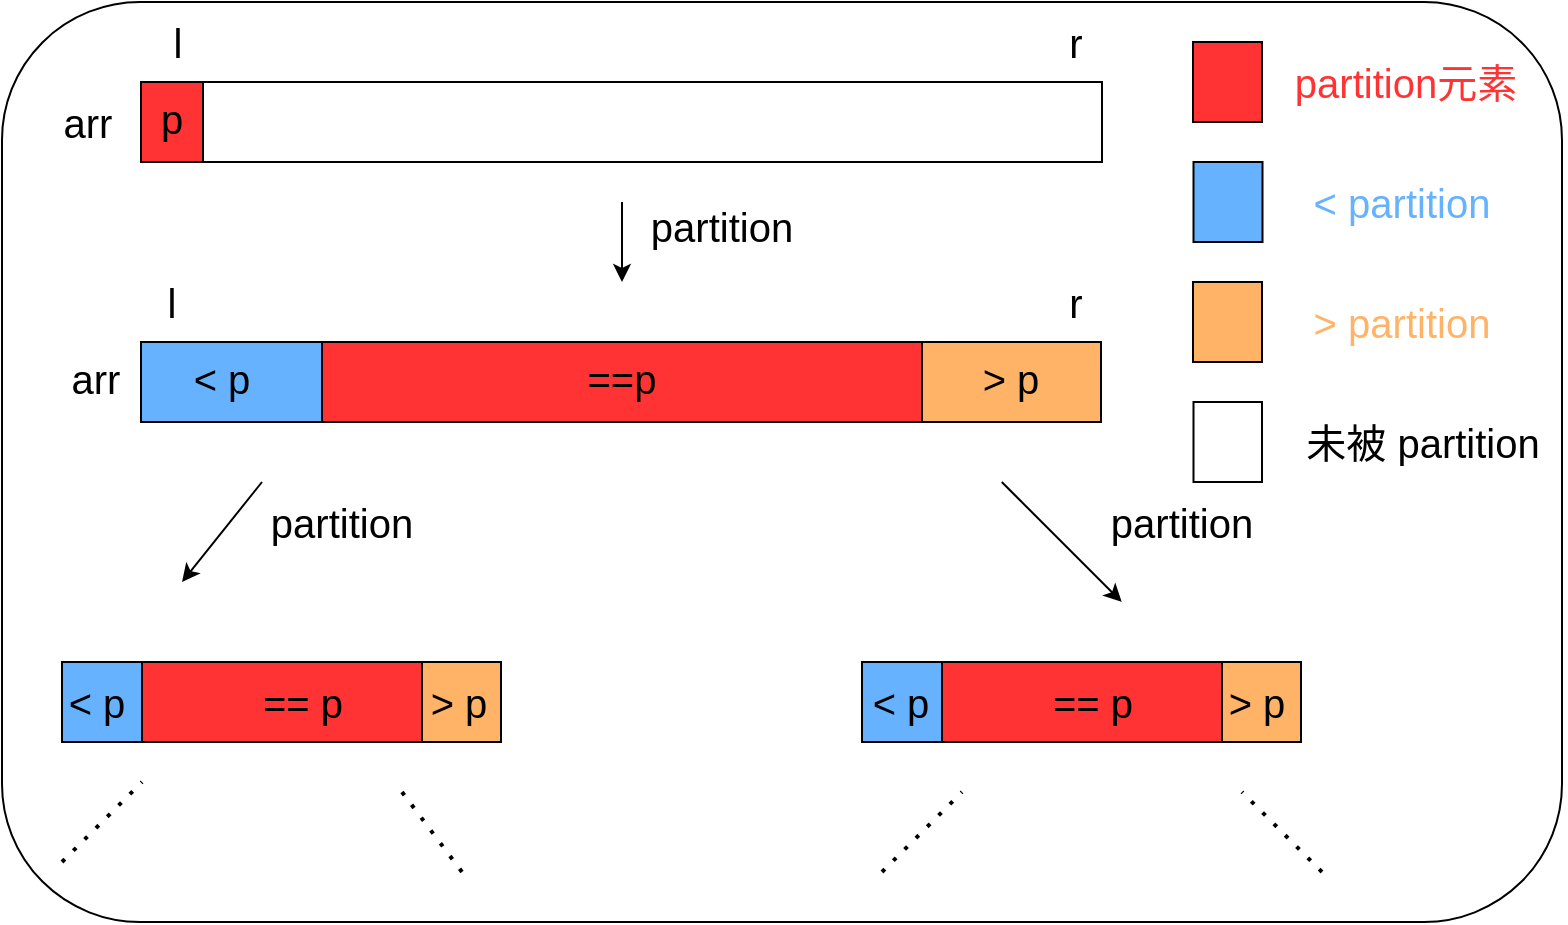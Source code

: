 <mxfile version="14.9.3" type="device"><diagram id="DxpgTtZdCGfAOhnsCZly" name="Page-1"><mxGraphModel dx="1483" dy="701" grid="1" gridSize="10" guides="1" tooltips="1" connect="1" arrows="1" fold="1" page="1" pageScale="1" pageWidth="827" pageHeight="1169" math="0" shadow="0"><root><mxCell id="0"/><mxCell id="1" parent="0"/><mxCell id="TUHw2bK4z18J1Iq7l17X-1" value="" style="rounded=1;whiteSpace=wrap;html=1;fillColor=none;" vertex="1" parent="1"><mxGeometry x="350" y="170" width="780" height="460" as="geometry"/></mxCell><mxCell id="TUHw2bK4z18J1Iq7l17X-2" value="" style="rounded=0;whiteSpace=wrap;html=1;fillColor=#FF3333;" vertex="1" parent="1"><mxGeometry x="419.5" y="210" width="31" height="40" as="geometry"/></mxCell><mxCell id="TUHw2bK4z18J1Iq7l17X-3" value="" style="rounded=0;whiteSpace=wrap;html=1;fillColor=none;" vertex="1" parent="1"><mxGeometry x="450.5" y="210" width="449.5" height="40" as="geometry"/></mxCell><mxCell id="TUHw2bK4z18J1Iq7l17X-4" value="" style="rounded=0;whiteSpace=wrap;html=1;fillColor=#FF3333;" vertex="1" parent="1"><mxGeometry x="510" y="340" width="300" height="40" as="geometry"/></mxCell><mxCell id="TUHw2bK4z18J1Iq7l17X-5" value="" style="rounded=0;whiteSpace=wrap;html=1;fillColor=#66B2FF;" vertex="1" parent="1"><mxGeometry x="419.5" y="340" width="90.5" height="40" as="geometry"/></mxCell><mxCell id="TUHw2bK4z18J1Iq7l17X-6" value="" style="rounded=0;whiteSpace=wrap;html=1;fillColor=#FFB366;" vertex="1" parent="1"><mxGeometry x="810" y="340" width="89.5" height="40" as="geometry"/></mxCell><mxCell id="TUHw2bK4z18J1Iq7l17X-7" value="" style="endArrow=classic;html=1;" edge="1" parent="1"><mxGeometry width="50" height="50" relative="1" as="geometry"><mxPoint x="660" y="270" as="sourcePoint"/><mxPoint x="660" y="310" as="targetPoint"/></mxGeometry></mxCell><mxCell id="TUHw2bK4z18J1Iq7l17X-8" value="&lt;font style=&quot;font-size: 20px&quot;&gt;partition&lt;/font&gt;" style="text;html=1;strokeColor=none;fillColor=none;align=center;verticalAlign=middle;whiteSpace=wrap;rounded=0;" vertex="1" parent="1"><mxGeometry x="690" y="272" width="40" height="20" as="geometry"/></mxCell><mxCell id="TUHw2bK4z18J1Iq7l17X-9" value="" style="endArrow=classic;html=1;" edge="1" parent="1"><mxGeometry width="50" height="50" relative="1" as="geometry"><mxPoint x="480" y="410" as="sourcePoint"/><mxPoint x="440" y="460" as="targetPoint"/></mxGeometry></mxCell><mxCell id="TUHw2bK4z18J1Iq7l17X-10" value="" style="endArrow=classic;html=1;" edge="1" parent="1"><mxGeometry width="50" height="50" relative="1" as="geometry"><mxPoint x="849.88" y="410" as="sourcePoint"/><mxPoint x="909.88" y="470" as="targetPoint"/></mxGeometry></mxCell><mxCell id="TUHw2bK4z18J1Iq7l17X-11" value="" style="rounded=0;whiteSpace=wrap;html=1;fillColor=#FF3333;" vertex="1" parent="1"><mxGeometry x="420" y="500" width="140" height="40" as="geometry"/></mxCell><mxCell id="TUHw2bK4z18J1Iq7l17X-12" value="" style="rounded=0;whiteSpace=wrap;html=1;fillColor=#66B2FF;" vertex="1" parent="1"><mxGeometry x="380" y="500" width="40" height="40" as="geometry"/></mxCell><mxCell id="TUHw2bK4z18J1Iq7l17X-13" value="" style="rounded=0;whiteSpace=wrap;html=1;fillColor=#FFB366;" vertex="1" parent="1"><mxGeometry x="560" y="500" width="39.5" height="40" as="geometry"/></mxCell><mxCell id="TUHw2bK4z18J1Iq7l17X-14" value="&lt;font style=&quot;font-size: 20px&quot;&gt;partition&lt;/font&gt;" style="text;html=1;strokeColor=none;fillColor=none;align=center;verticalAlign=middle;whiteSpace=wrap;rounded=0;" vertex="1" parent="1"><mxGeometry x="500" y="420" width="40" height="20" as="geometry"/></mxCell><mxCell id="TUHw2bK4z18J1Iq7l17X-15" value="&lt;font style=&quot;font-size: 20px&quot;&gt;partition&lt;/font&gt;" style="text;html=1;strokeColor=none;fillColor=none;align=center;verticalAlign=middle;whiteSpace=wrap;rounded=0;" vertex="1" parent="1"><mxGeometry x="920" y="420" width="40" height="20" as="geometry"/></mxCell><mxCell id="TUHw2bK4z18J1Iq7l17X-19" value="" style="endArrow=none;dashed=1;html=1;dashPattern=1 3;strokeWidth=2;" edge="1" parent="1"><mxGeometry width="50" height="50" relative="1" as="geometry"><mxPoint x="380" y="600" as="sourcePoint"/><mxPoint x="420" y="560" as="targetPoint"/></mxGeometry></mxCell><mxCell id="TUHw2bK4z18J1Iq7l17X-20" value="" style="endArrow=none;dashed=1;html=1;dashPattern=1 3;strokeWidth=2;" edge="1" parent="1"><mxGeometry width="50" height="50" relative="1" as="geometry"><mxPoint x="790" y="605" as="sourcePoint"/><mxPoint x="830" y="565" as="targetPoint"/></mxGeometry></mxCell><mxCell id="TUHw2bK4z18J1Iq7l17X-21" value="" style="endArrow=none;dashed=1;html=1;dashPattern=1 3;strokeWidth=2;" edge="1" parent="1"><mxGeometry width="50" height="50" relative="1" as="geometry"><mxPoint x="580" y="605" as="sourcePoint"/><mxPoint x="550" y="565" as="targetPoint"/></mxGeometry></mxCell><mxCell id="TUHw2bK4z18J1Iq7l17X-22" value="" style="endArrow=none;dashed=1;html=1;dashPattern=1 3;strokeWidth=2;" edge="1" parent="1"><mxGeometry width="50" height="50" relative="1" as="geometry"><mxPoint x="1010" y="605" as="sourcePoint"/><mxPoint x="970" y="565" as="targetPoint"/></mxGeometry></mxCell><mxCell id="TUHw2bK4z18J1Iq7l17X-23" value="" style="rounded=0;whiteSpace=wrap;html=1;fillColor=#FF3333;" vertex="1" parent="1"><mxGeometry x="945.5" y="190" width="34.5" height="40" as="geometry"/></mxCell><mxCell id="TUHw2bK4z18J1Iq7l17X-24" value="" style="rounded=0;whiteSpace=wrap;html=1;fillColor=#66B2FF;" vertex="1" parent="1"><mxGeometry x="945.75" y="250" width="34.5" height="40" as="geometry"/></mxCell><mxCell id="TUHw2bK4z18J1Iq7l17X-25" value="" style="rounded=0;whiteSpace=wrap;html=1;fillColor=#FFB366;" vertex="1" parent="1"><mxGeometry x="945.5" y="310" width="34.5" height="40" as="geometry"/></mxCell><mxCell id="TUHw2bK4z18J1Iq7l17X-26" value="" style="rounded=0;whiteSpace=wrap;html=1;fillColor=none;" vertex="1" parent="1"><mxGeometry x="945.75" y="370" width="34.25" height="40" as="geometry"/></mxCell><mxCell id="TUHw2bK4z18J1Iq7l17X-27" value="&lt;font style=&quot;font-size: 20px&quot; color=&quot;#ff3333&quot;&gt;partition元素&lt;/font&gt;" style="text;html=1;strokeColor=none;fillColor=none;align=center;verticalAlign=middle;whiteSpace=wrap;rounded=0;" vertex="1" parent="1"><mxGeometry x="972" y="200" width="160" height="20" as="geometry"/></mxCell><mxCell id="TUHw2bK4z18J1Iq7l17X-28" value="&lt;font style=&quot;font-size: 20px&quot; color=&quot;#66b2ff&quot;&gt;&amp;lt; partition&lt;/font&gt;" style="text;html=1;strokeColor=none;fillColor=none;align=center;verticalAlign=middle;whiteSpace=wrap;rounded=0;" vertex="1" parent="1"><mxGeometry x="970" y="260" width="160" height="20" as="geometry"/></mxCell><mxCell id="TUHw2bK4z18J1Iq7l17X-29" value="&lt;font style=&quot;font-size: 20px&quot; color=&quot;#ffb366&quot;&gt;&amp;gt; partition&lt;/font&gt;" style="text;html=1;strokeColor=none;fillColor=none;align=center;verticalAlign=middle;whiteSpace=wrap;rounded=0;" vertex="1" parent="1"><mxGeometry x="995" y="320" width="110" height="20" as="geometry"/></mxCell><mxCell id="TUHw2bK4z18J1Iq7l17X-30" value="&lt;font style=&quot;font-size: 20px&quot;&gt;p&lt;/font&gt;" style="text;html=1;strokeColor=none;fillColor=none;align=center;verticalAlign=middle;whiteSpace=wrap;rounded=0;" vertex="1" parent="1"><mxGeometry x="415" y="218" width="40" height="20" as="geometry"/></mxCell><mxCell id="TUHw2bK4z18J1Iq7l17X-31" value="&lt;font style=&quot;font-size: 20px&quot;&gt;==p&lt;/font&gt;" style="text;html=1;strokeColor=none;fillColor=none;align=center;verticalAlign=middle;whiteSpace=wrap;rounded=0;" vertex="1" parent="1"><mxGeometry x="640" y="348" width="40" height="20" as="geometry"/></mxCell><mxCell id="TUHw2bK4z18J1Iq7l17X-32" value="&lt;font style=&quot;font-size: 20px&quot;&gt;&amp;lt; p&lt;/font&gt;" style="text;html=1;strokeColor=none;fillColor=none;align=center;verticalAlign=middle;whiteSpace=wrap;rounded=0;" vertex="1" parent="1"><mxGeometry x="430" y="348" width="60" height="20" as="geometry"/></mxCell><mxCell id="TUHw2bK4z18J1Iq7l17X-33" value="&lt;font style=&quot;font-size: 20px&quot;&gt;== p&lt;/font&gt;" style="text;html=1;strokeColor=none;fillColor=none;align=center;verticalAlign=middle;whiteSpace=wrap;rounded=0;" vertex="1" parent="1"><mxGeometry x="468.63" y="510" width="62.75" height="20" as="geometry"/></mxCell><mxCell id="TUHw2bK4z18J1Iq7l17X-35" value="&lt;font style=&quot;font-size: 20px&quot;&gt;&amp;lt; p&lt;/font&gt;" style="text;html=1;strokeColor=none;fillColor=none;align=center;verticalAlign=middle;whiteSpace=wrap;rounded=0;" vertex="1" parent="1"><mxGeometry x="369.5" y="510" width="54.75" height="20" as="geometry"/></mxCell><mxCell id="TUHw2bK4z18J1Iq7l17X-37" value="&lt;font style=&quot;font-size: 20px&quot;&gt;&amp;gt; p&lt;/font&gt;" style="text;html=1;strokeColor=none;fillColor=none;align=center;verticalAlign=middle;whiteSpace=wrap;rounded=0;" vertex="1" parent="1"><mxGeometry x="827" y="348" width="54.75" height="20" as="geometry"/></mxCell><mxCell id="TUHw2bK4z18J1Iq7l17X-38" value="&lt;font style=&quot;font-size: 20px&quot;&gt;&amp;gt; p&lt;/font&gt;" style="text;html=1;strokeColor=none;fillColor=none;align=center;verticalAlign=middle;whiteSpace=wrap;rounded=0;" vertex="1" parent="1"><mxGeometry x="550.75" y="510" width="54.75" height="20" as="geometry"/></mxCell><mxCell id="TUHw2bK4z18J1Iq7l17X-40" value="&lt;font style=&quot;font-size: 20px&quot;&gt;未被 partition&lt;/font&gt;" style="text;html=1;strokeColor=none;fillColor=none;align=center;verticalAlign=middle;whiteSpace=wrap;rounded=0;" vertex="1" parent="1"><mxGeometry x="994" y="380" width="133" height="20" as="geometry"/></mxCell><mxCell id="TUHw2bK4z18J1Iq7l17X-41" value="&lt;font style=&quot;font-size: 20px&quot;&gt;arr&lt;/font&gt;" style="text;html=1;strokeColor=none;fillColor=none;align=center;verticalAlign=middle;whiteSpace=wrap;rounded=0;" vertex="1" parent="1"><mxGeometry x="369.5" y="220" width="45.5" height="20" as="geometry"/></mxCell><mxCell id="TUHw2bK4z18J1Iq7l17X-42" value="&lt;font style=&quot;font-size: 20px&quot;&gt;l&lt;/font&gt;" style="text;html=1;strokeColor=none;fillColor=none;align=center;verticalAlign=middle;whiteSpace=wrap;rounded=0;" vertex="1" parent="1"><mxGeometry x="415" y="180" width="45.5" height="20" as="geometry"/></mxCell><mxCell id="TUHw2bK4z18J1Iq7l17X-43" value="&lt;font style=&quot;font-size: 20px&quot;&gt;r&lt;/font&gt;" style="text;html=1;strokeColor=none;fillColor=none;align=center;verticalAlign=middle;whiteSpace=wrap;rounded=0;" vertex="1" parent="1"><mxGeometry x="864.38" y="180" width="45.5" height="20" as="geometry"/></mxCell><mxCell id="TUHw2bK4z18J1Iq7l17X-44" value="&lt;font style=&quot;font-size: 20px&quot;&gt;l&lt;/font&gt;" style="text;html=1;strokeColor=none;fillColor=none;align=center;verticalAlign=middle;whiteSpace=wrap;rounded=0;" vertex="1" parent="1"><mxGeometry x="412.25" y="310" width="45.5" height="20" as="geometry"/></mxCell><mxCell id="TUHw2bK4z18J1Iq7l17X-45" value="&lt;font style=&quot;font-size: 20px&quot;&gt;r&lt;/font&gt;" style="text;html=1;strokeColor=none;fillColor=none;align=center;verticalAlign=middle;whiteSpace=wrap;rounded=0;" vertex="1" parent="1"><mxGeometry x="864.38" y="310" width="45.5" height="20" as="geometry"/></mxCell><mxCell id="TUHw2bK4z18J1Iq7l17X-47" value="&lt;font style=&quot;font-size: 20px&quot;&gt;arr&lt;/font&gt;" style="text;html=1;strokeColor=none;fillColor=none;align=center;verticalAlign=middle;whiteSpace=wrap;rounded=0;" vertex="1" parent="1"><mxGeometry x="374" y="348" width="45.5" height="20" as="geometry"/></mxCell><mxCell id="TUHw2bK4z18J1Iq7l17X-48" value="" style="rounded=0;whiteSpace=wrap;html=1;fillColor=#FF3333;" vertex="1" parent="1"><mxGeometry x="820" y="500" width="140" height="40" as="geometry"/></mxCell><mxCell id="TUHw2bK4z18J1Iq7l17X-49" value="" style="rounded=0;whiteSpace=wrap;html=1;fillColor=#66B2FF;" vertex="1" parent="1"><mxGeometry x="780" y="500" width="40" height="40" as="geometry"/></mxCell><mxCell id="TUHw2bK4z18J1Iq7l17X-50" value="" style="rounded=0;whiteSpace=wrap;html=1;fillColor=#FFB366;" vertex="1" parent="1"><mxGeometry x="960" y="500" width="39.5" height="40" as="geometry"/></mxCell><mxCell id="TUHw2bK4z18J1Iq7l17X-51" value="&lt;font style=&quot;font-size: 20px&quot;&gt;&amp;lt; p&lt;/font&gt;" style="text;html=1;strokeColor=none;fillColor=none;align=center;verticalAlign=middle;whiteSpace=wrap;rounded=0;" vertex="1" parent="1"><mxGeometry x="772" y="510" width="54.75" height="20" as="geometry"/></mxCell><mxCell id="TUHw2bK4z18J1Iq7l17X-52" value="&lt;font style=&quot;font-size: 20px&quot;&gt;== p&lt;/font&gt;" style="text;html=1;strokeColor=none;fillColor=none;align=center;verticalAlign=middle;whiteSpace=wrap;rounded=0;" vertex="1" parent="1"><mxGeometry x="864.38" y="510" width="62.75" height="20" as="geometry"/></mxCell><mxCell id="TUHw2bK4z18J1Iq7l17X-54" value="&lt;font style=&quot;font-size: 20px&quot;&gt;&amp;gt; p&lt;/font&gt;" style="text;html=1;strokeColor=none;fillColor=none;align=center;verticalAlign=middle;whiteSpace=wrap;rounded=0;" vertex="1" parent="1"><mxGeometry x="950" y="510" width="54.75" height="20" as="geometry"/></mxCell></root></mxGraphModel></diagram></mxfile>